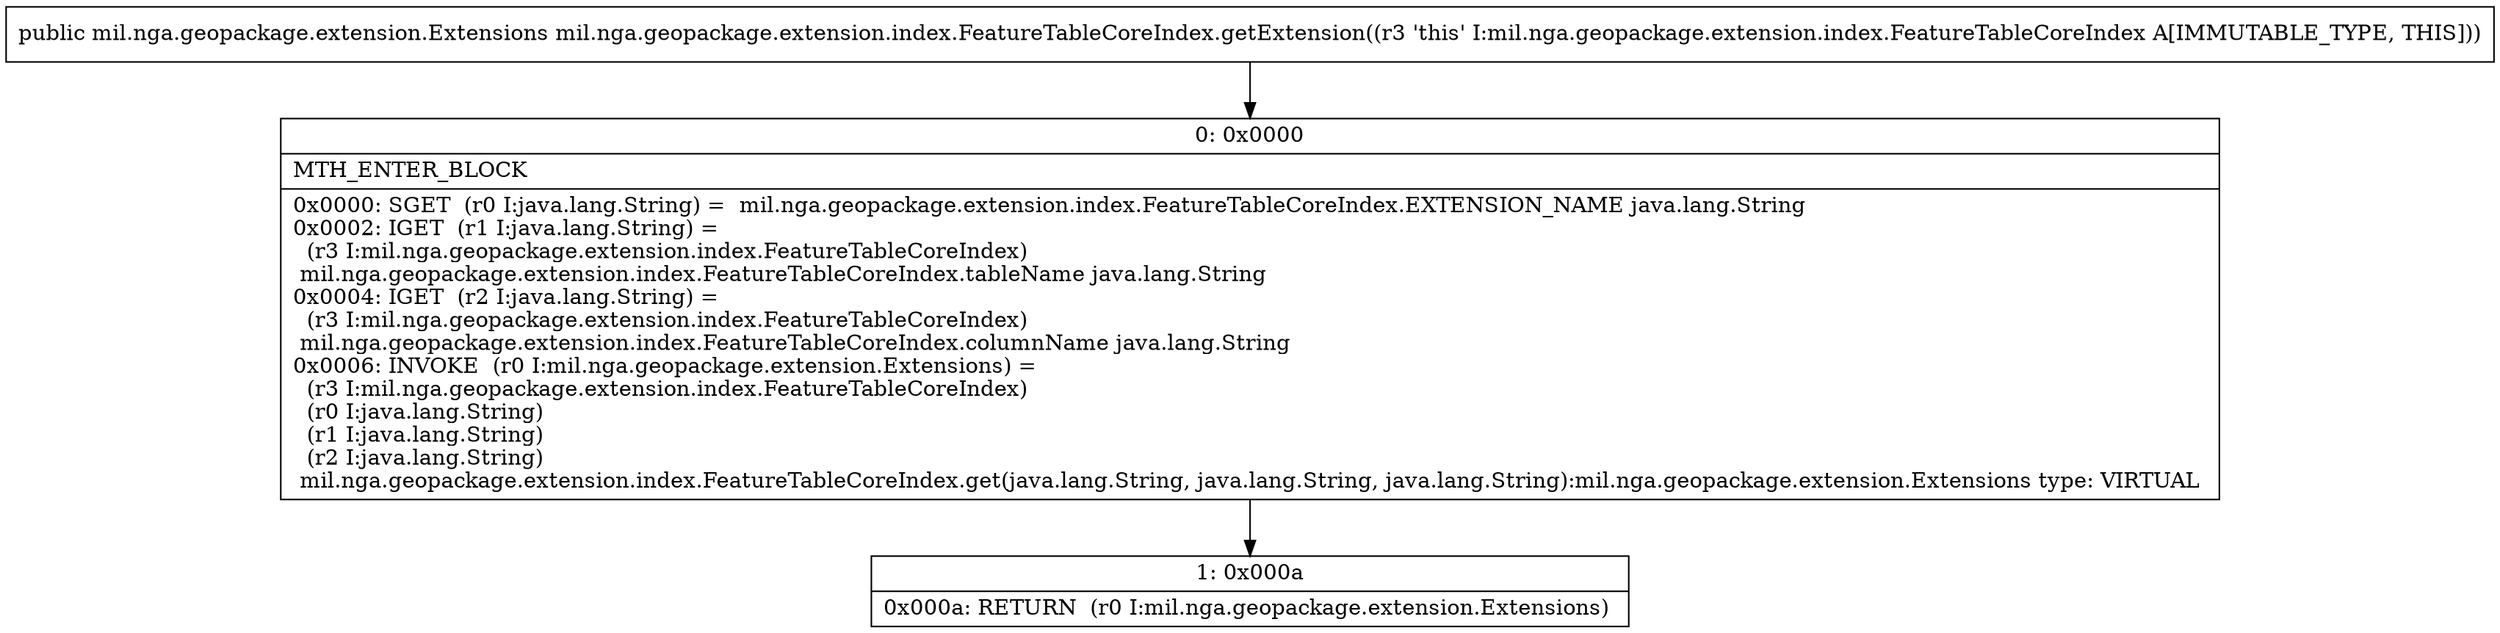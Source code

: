 digraph "CFG formil.nga.geopackage.extension.index.FeatureTableCoreIndex.getExtension()Lmil\/nga\/geopackage\/extension\/Extensions;" {
Node_0 [shape=record,label="{0\:\ 0x0000|MTH_ENTER_BLOCK\l|0x0000: SGET  (r0 I:java.lang.String) =  mil.nga.geopackage.extension.index.FeatureTableCoreIndex.EXTENSION_NAME java.lang.String \l0x0002: IGET  (r1 I:java.lang.String) = \l  (r3 I:mil.nga.geopackage.extension.index.FeatureTableCoreIndex)\l mil.nga.geopackage.extension.index.FeatureTableCoreIndex.tableName java.lang.String \l0x0004: IGET  (r2 I:java.lang.String) = \l  (r3 I:mil.nga.geopackage.extension.index.FeatureTableCoreIndex)\l mil.nga.geopackage.extension.index.FeatureTableCoreIndex.columnName java.lang.String \l0x0006: INVOKE  (r0 I:mil.nga.geopackage.extension.Extensions) = \l  (r3 I:mil.nga.geopackage.extension.index.FeatureTableCoreIndex)\l  (r0 I:java.lang.String)\l  (r1 I:java.lang.String)\l  (r2 I:java.lang.String)\l mil.nga.geopackage.extension.index.FeatureTableCoreIndex.get(java.lang.String, java.lang.String, java.lang.String):mil.nga.geopackage.extension.Extensions type: VIRTUAL \l}"];
Node_1 [shape=record,label="{1\:\ 0x000a|0x000a: RETURN  (r0 I:mil.nga.geopackage.extension.Extensions) \l}"];
MethodNode[shape=record,label="{public mil.nga.geopackage.extension.Extensions mil.nga.geopackage.extension.index.FeatureTableCoreIndex.getExtension((r3 'this' I:mil.nga.geopackage.extension.index.FeatureTableCoreIndex A[IMMUTABLE_TYPE, THIS])) }"];
MethodNode -> Node_0;
Node_0 -> Node_1;
}

